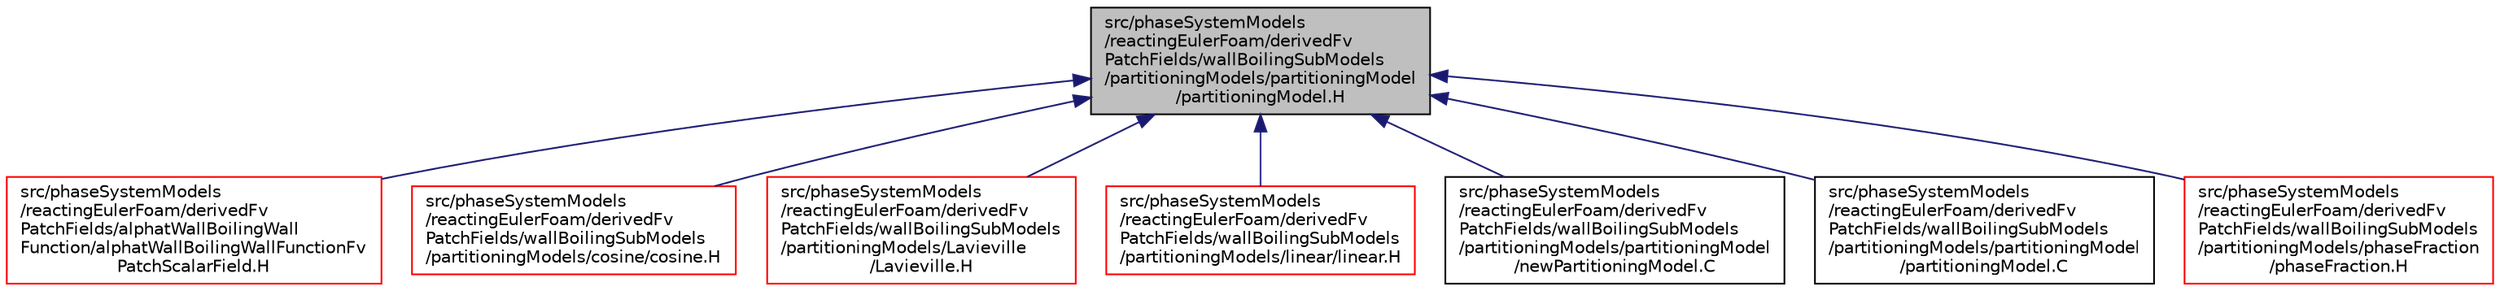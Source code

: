 digraph "src/phaseSystemModels/reactingEulerFoam/derivedFvPatchFields/wallBoilingSubModels/partitioningModels/partitioningModel/partitioningModel.H"
{
  bgcolor="transparent";
  edge [fontname="Helvetica",fontsize="10",labelfontname="Helvetica",labelfontsize="10"];
  node [fontname="Helvetica",fontsize="10",shape=record];
  Node1 [label="src/phaseSystemModels\l/reactingEulerFoam/derivedFv\lPatchFields/wallBoilingSubModels\l/partitioningModels/partitioningModel\l/partitioningModel.H",height=0.2,width=0.4,color="black", fillcolor="grey75", style="filled" fontcolor="black"];
  Node1 -> Node2 [dir="back",color="midnightblue",fontsize="10",style="solid",fontname="Helvetica"];
  Node2 [label="src/phaseSystemModels\l/reactingEulerFoam/derivedFv\lPatchFields/alphatWallBoilingWall\lFunction/alphatWallBoilingWallFunctionFv\lPatchScalarField.H",height=0.2,width=0.4,color="red",URL="$alphatWallBoilingWallFunctionFvPatchScalarField_8H.html"];
  Node1 -> Node3 [dir="back",color="midnightblue",fontsize="10",style="solid",fontname="Helvetica"];
  Node3 [label="src/phaseSystemModels\l/reactingEulerFoam/derivedFv\lPatchFields/wallBoilingSubModels\l/partitioningModels/cosine/cosine.H",height=0.2,width=0.4,color="red",URL="$cosine_8H.html"];
  Node1 -> Node4 [dir="back",color="midnightblue",fontsize="10",style="solid",fontname="Helvetica"];
  Node4 [label="src/phaseSystemModels\l/reactingEulerFoam/derivedFv\lPatchFields/wallBoilingSubModels\l/partitioningModels/Lavieville\l/Lavieville.H",height=0.2,width=0.4,color="red",URL="$Lavieville_8H.html"];
  Node1 -> Node5 [dir="back",color="midnightblue",fontsize="10",style="solid",fontname="Helvetica"];
  Node5 [label="src/phaseSystemModels\l/reactingEulerFoam/derivedFv\lPatchFields/wallBoilingSubModels\l/partitioningModels/linear/linear.H",height=0.2,width=0.4,color="red",URL="$src_2phaseSystemModels_2reactingEulerFoam_2derivedFvPatchFields_2wallBoilingSubModels_2partitioningModels_2linear_2linear_8H.html"];
  Node1 -> Node6 [dir="back",color="midnightblue",fontsize="10",style="solid",fontname="Helvetica"];
  Node6 [label="src/phaseSystemModels\l/reactingEulerFoam/derivedFv\lPatchFields/wallBoilingSubModels\l/partitioningModels/partitioningModel\l/newPartitioningModel.C",height=0.2,width=0.4,color="black",URL="$newPartitioningModel_8C.html"];
  Node1 -> Node7 [dir="back",color="midnightblue",fontsize="10",style="solid",fontname="Helvetica"];
  Node7 [label="src/phaseSystemModels\l/reactingEulerFoam/derivedFv\lPatchFields/wallBoilingSubModels\l/partitioningModels/partitioningModel\l/partitioningModel.C",height=0.2,width=0.4,color="black",URL="$partitioningModel_8C.html"];
  Node1 -> Node8 [dir="back",color="midnightblue",fontsize="10",style="solid",fontname="Helvetica"];
  Node8 [label="src/phaseSystemModels\l/reactingEulerFoam/derivedFv\lPatchFields/wallBoilingSubModels\l/partitioningModels/phaseFraction\l/phaseFraction.H",height=0.2,width=0.4,color="red",URL="$phaseFraction_8H.html"];
}
